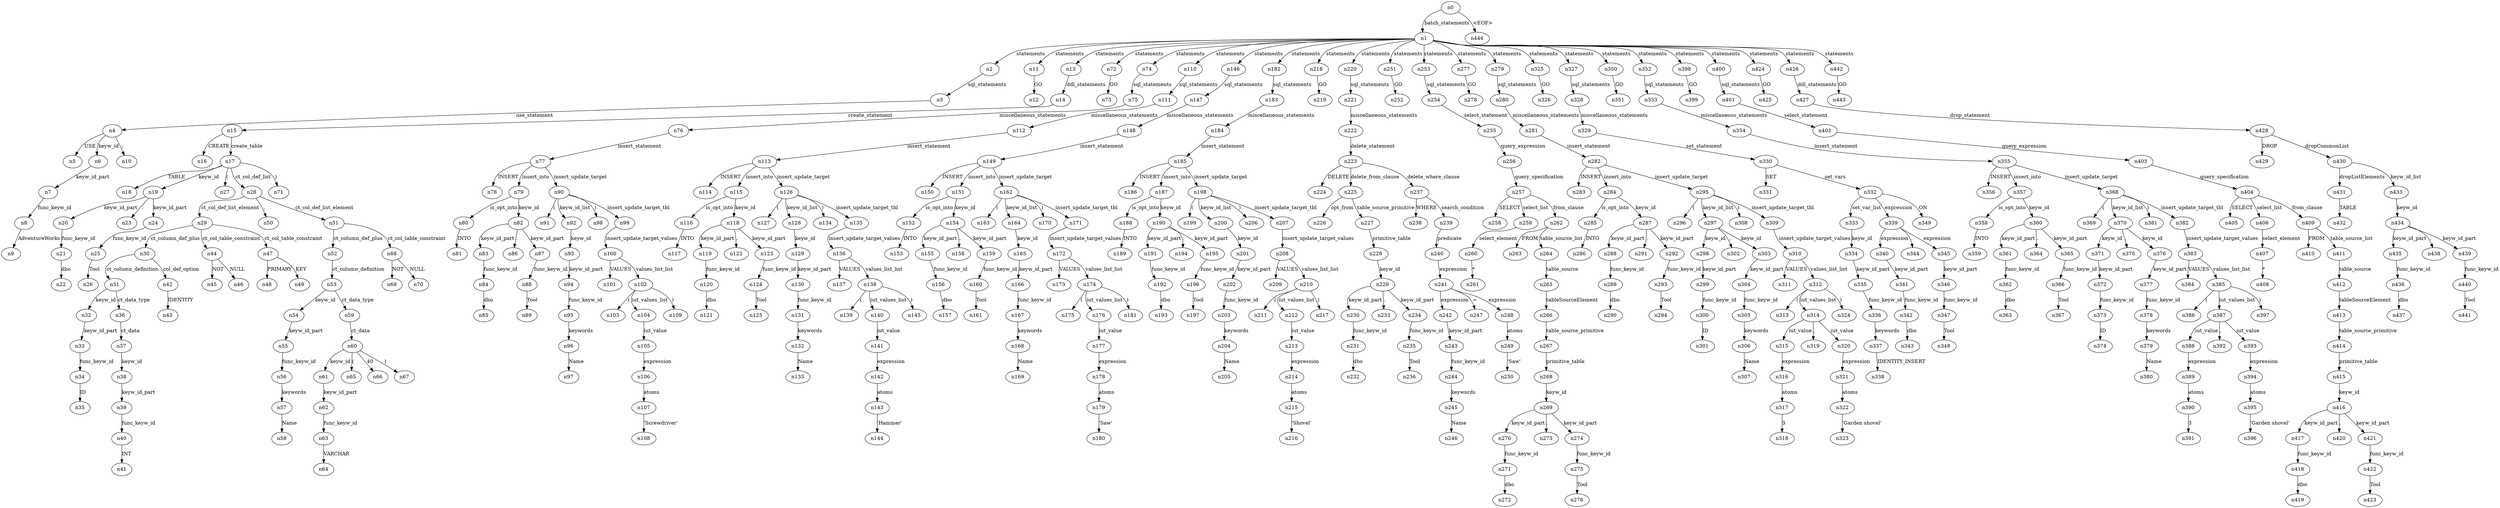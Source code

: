 digraph ParseTree {
  n0 -> n1 [label="batch_statements"];
  n1 -> n2 [label="statements"];
  n2 -> n3 [label="sql_statements"];
  n3 -> n4 [label="use_statement"];
  n4 -> n5 [label="USE"];
  n4 -> n6 [label="keyw_id"];
  n6 -> n7 [label="keyw_id_part"];
  n7 -> n8 [label="func_keyw_id"];
  n8 -> n9 [label="AdventureWorks"];
  n4 -> n10 [label=";"];
  n1 -> n11 [label="statements"];
  n11 -> n12 [label="GO"];
  n1 -> n13 [label="statements"];
  n13 -> n14 [label="ddl_statements"];
  n14 -> n15 [label="create_statement"];
  n15 -> n16 [label="CREATE"];
  n15 -> n17 [label="create_table"];
  n17 -> n18 [label="TABLE"];
  n17 -> n19 [label="keyw_id"];
  n19 -> n20 [label="keyw_id_part"];
  n20 -> n21 [label="func_keyw_id"];
  n21 -> n22 [label="dbo"];
  n19 -> n23 [label="."];
  n19 -> n24 [label="keyw_id_part"];
  n24 -> n25 [label="func_keyw_id"];
  n25 -> n26 [label="Tool"];
  n17 -> n27 [label="("];
  n17 -> n28 [label="ct_col_def_list"];
  n28 -> n29 [label="ct_col_def_list_element"];
  n29 -> n30 [label="ct_column_def_plus"];
  n30 -> n31 [label="ct_column_definition"];
  n31 -> n32 [label="keyw_id"];
  n32 -> n33 [label="keyw_id_part"];
  n33 -> n34 [label="func_keyw_id"];
  n34 -> n35 [label="ID"];
  n31 -> n36 [label="ct_data_type"];
  n36 -> n37 [label="ct_data"];
  n37 -> n38 [label="keyw_id"];
  n38 -> n39 [label="keyw_id_part"];
  n39 -> n40 [label="func_keyw_id"];
  n40 -> n41 [label="INT"];
  n30 -> n42 [label="col_def_option"];
  n42 -> n43 [label="IDENTITY"];
  n29 -> n44 [label="ct_col_table_constraint"];
  n44 -> n45 [label="NOT"];
  n44 -> n46 [label="NULL"];
  n29 -> n47 [label="ct_col_table_constraint"];
  n47 -> n48 [label="PRIMARY"];
  n47 -> n49 [label="KEY"];
  n28 -> n50 [label=","];
  n28 -> n51 [label="ct_col_def_list_element"];
  n51 -> n52 [label="ct_column_def_plus"];
  n52 -> n53 [label="ct_column_definition"];
  n53 -> n54 [label="keyw_id"];
  n54 -> n55 [label="keyw_id_part"];
  n55 -> n56 [label="func_keyw_id"];
  n56 -> n57 [label="keywords"];
  n57 -> n58 [label="Name"];
  n53 -> n59 [label="ct_data_type"];
  n59 -> n60 [label="ct_data"];
  n60 -> n61 [label="keyw_id"];
  n61 -> n62 [label="keyw_id_part"];
  n62 -> n63 [label="func_keyw_id"];
  n63 -> n64 [label="VARCHAR"];
  n60 -> n65 [label="("];
  n60 -> n66 [label="40"];
  n60 -> n67 [label=")"];
  n51 -> n68 [label="ct_col_table_constraint"];
  n68 -> n69 [label="NOT"];
  n68 -> n70 [label="NULL"];
  n17 -> n71 [label=")"];
  n1 -> n72 [label="statements"];
  n72 -> n73 [label="GO"];
  n1 -> n74 [label="statements"];
  n74 -> n75 [label="sql_statements"];
  n75 -> n76 [label="miscellaneous_statements"];
  n76 -> n77 [label="insert_statement"];
  n77 -> n78 [label="INSERT"];
  n77 -> n79 [label="insert_into"];
  n79 -> n80 [label="is_opt_into"];
  n80 -> n81 [label="INTO"];
  n79 -> n82 [label="keyw_id"];
  n82 -> n83 [label="keyw_id_part"];
  n83 -> n84 [label="func_keyw_id"];
  n84 -> n85 [label="dbo"];
  n82 -> n86 [label="."];
  n82 -> n87 [label="keyw_id_part"];
  n87 -> n88 [label="func_keyw_id"];
  n88 -> n89 [label="Tool"];
  n77 -> n90 [label="insert_update_target"];
  n90 -> n91 [label="("];
  n90 -> n92 [label="keyw_id_list"];
  n92 -> n93 [label="keyw_id"];
  n93 -> n94 [label="keyw_id_part"];
  n94 -> n95 [label="func_keyw_id"];
  n95 -> n96 [label="keywords"];
  n96 -> n97 [label="Name"];
  n90 -> n98 [label=")"];
  n90 -> n99 [label="insert_update_target_tbl"];
  n99 -> n100 [label="insert_update_target_values"];
  n100 -> n101 [label="VALUES"];
  n100 -> n102 [label="values_list_list"];
  n102 -> n103 [label="("];
  n102 -> n104 [label="iut_values_list"];
  n104 -> n105 [label="iut_value"];
  n105 -> n106 [label="expression"];
  n106 -> n107 [label="atoms"];
  n107 -> n108 [label="'Screwdriver'"];
  n102 -> n109 [label=")"];
  n1 -> n110 [label="statements"];
  n110 -> n111 [label="sql_statements"];
  n111 -> n112 [label="miscellaneous_statements"];
  n112 -> n113 [label="insert_statement"];
  n113 -> n114 [label="INSERT"];
  n113 -> n115 [label="insert_into"];
  n115 -> n116 [label="is_opt_into"];
  n116 -> n117 [label="INTO"];
  n115 -> n118 [label="keyw_id"];
  n118 -> n119 [label="keyw_id_part"];
  n119 -> n120 [label="func_keyw_id"];
  n120 -> n121 [label="dbo"];
  n118 -> n122 [label="."];
  n118 -> n123 [label="keyw_id_part"];
  n123 -> n124 [label="func_keyw_id"];
  n124 -> n125 [label="Tool"];
  n113 -> n126 [label="insert_update_target"];
  n126 -> n127 [label="("];
  n126 -> n128 [label="keyw_id_list"];
  n128 -> n129 [label="keyw_id"];
  n129 -> n130 [label="keyw_id_part"];
  n130 -> n131 [label="func_keyw_id"];
  n131 -> n132 [label="keywords"];
  n132 -> n133 [label="Name"];
  n126 -> n134 [label=")"];
  n126 -> n135 [label="insert_update_target_tbl"];
  n135 -> n136 [label="insert_update_target_values"];
  n136 -> n137 [label="VALUES"];
  n136 -> n138 [label="values_list_list"];
  n138 -> n139 [label="("];
  n138 -> n140 [label="iut_values_list"];
  n140 -> n141 [label="iut_value"];
  n141 -> n142 [label="expression"];
  n142 -> n143 [label="atoms"];
  n143 -> n144 [label="'Hammer'"];
  n138 -> n145 [label=")"];
  n1 -> n146 [label="statements"];
  n146 -> n147 [label="sql_statements"];
  n147 -> n148 [label="miscellaneous_statements"];
  n148 -> n149 [label="insert_statement"];
  n149 -> n150 [label="INSERT"];
  n149 -> n151 [label="insert_into"];
  n151 -> n152 [label="is_opt_into"];
  n152 -> n153 [label="INTO"];
  n151 -> n154 [label="keyw_id"];
  n154 -> n155 [label="keyw_id_part"];
  n155 -> n156 [label="func_keyw_id"];
  n156 -> n157 [label="dbo"];
  n154 -> n158 [label="."];
  n154 -> n159 [label="keyw_id_part"];
  n159 -> n160 [label="func_keyw_id"];
  n160 -> n161 [label="Tool"];
  n149 -> n162 [label="insert_update_target"];
  n162 -> n163 [label="("];
  n162 -> n164 [label="keyw_id_list"];
  n164 -> n165 [label="keyw_id"];
  n165 -> n166 [label="keyw_id_part"];
  n166 -> n167 [label="func_keyw_id"];
  n167 -> n168 [label="keywords"];
  n168 -> n169 [label="Name"];
  n162 -> n170 [label=")"];
  n162 -> n171 [label="insert_update_target_tbl"];
  n171 -> n172 [label="insert_update_target_values"];
  n172 -> n173 [label="VALUES"];
  n172 -> n174 [label="values_list_list"];
  n174 -> n175 [label="("];
  n174 -> n176 [label="iut_values_list"];
  n176 -> n177 [label="iut_value"];
  n177 -> n178 [label="expression"];
  n178 -> n179 [label="atoms"];
  n179 -> n180 [label="'Saw'"];
  n174 -> n181 [label=")"];
  n1 -> n182 [label="statements"];
  n182 -> n183 [label="sql_statements"];
  n183 -> n184 [label="miscellaneous_statements"];
  n184 -> n185 [label="insert_statement"];
  n185 -> n186 [label="INSERT"];
  n185 -> n187 [label="insert_into"];
  n187 -> n188 [label="is_opt_into"];
  n188 -> n189 [label="INTO"];
  n187 -> n190 [label="keyw_id"];
  n190 -> n191 [label="keyw_id_part"];
  n191 -> n192 [label="func_keyw_id"];
  n192 -> n193 [label="dbo"];
  n190 -> n194 [label="."];
  n190 -> n195 [label="keyw_id_part"];
  n195 -> n196 [label="func_keyw_id"];
  n196 -> n197 [label="Tool"];
  n185 -> n198 [label="insert_update_target"];
  n198 -> n199 [label="("];
  n198 -> n200 [label="keyw_id_list"];
  n200 -> n201 [label="keyw_id"];
  n201 -> n202 [label="keyw_id_part"];
  n202 -> n203 [label="func_keyw_id"];
  n203 -> n204 [label="keywords"];
  n204 -> n205 [label="Name"];
  n198 -> n206 [label=")"];
  n198 -> n207 [label="insert_update_target_tbl"];
  n207 -> n208 [label="insert_update_target_values"];
  n208 -> n209 [label="VALUES"];
  n208 -> n210 [label="values_list_list"];
  n210 -> n211 [label="("];
  n210 -> n212 [label="iut_values_list"];
  n212 -> n213 [label="iut_value"];
  n213 -> n214 [label="expression"];
  n214 -> n215 [label="atoms"];
  n215 -> n216 [label="'Shovel'"];
  n210 -> n217 [label=")"];
  n1 -> n218 [label="statements"];
  n218 -> n219 [label="GO"];
  n1 -> n220 [label="statements"];
  n220 -> n221 [label="sql_statements"];
  n221 -> n222 [label="miscellaneous_statements"];
  n222 -> n223 [label="delete_statement"];
  n223 -> n224 [label="DELETE"];
  n223 -> n225 [label="delete_from_clause"];
  n225 -> n226 [label="opt_from"];
  n225 -> n227 [label="table_source_primitive"];
  n227 -> n228 [label="primitive_table"];
  n228 -> n229 [label="keyw_id"];
  n229 -> n230 [label="keyw_id_part"];
  n230 -> n231 [label="func_keyw_id"];
  n231 -> n232 [label="dbo"];
  n229 -> n233 [label="."];
  n229 -> n234 [label="keyw_id_part"];
  n234 -> n235 [label="func_keyw_id"];
  n235 -> n236 [label="Tool"];
  n223 -> n237 [label="delete_where_clause"];
  n237 -> n238 [label="WHERE"];
  n237 -> n239 [label="search_condition"];
  n239 -> n240 [label="predicate"];
  n240 -> n241 [label="expression"];
  n241 -> n242 [label="expression"];
  n242 -> n243 [label="keyw_id_part"];
  n243 -> n244 [label="func_keyw_id"];
  n244 -> n245 [label="keywords"];
  n245 -> n246 [label="Name"];
  n241 -> n247 [label="="];
  n241 -> n248 [label="expression"];
  n248 -> n249 [label="atoms"];
  n249 -> n250 [label="'Saw'"];
  n1 -> n251 [label="statements"];
  n251 -> n252 [label="GO"];
  n1 -> n253 [label="statements"];
  n253 -> n254 [label="sql_statements"];
  n254 -> n255 [label="select_statement"];
  n255 -> n256 [label="query_expression"];
  n256 -> n257 [label="query_specification"];
  n257 -> n258 [label="SELECT"];
  n257 -> n259 [label="select_list"];
  n259 -> n260 [label="select_element"];
  n260 -> n261 [label="*"];
  n257 -> n262 [label="from_clause"];
  n262 -> n263 [label="FROM"];
  n262 -> n264 [label="table_source_list"];
  n264 -> n265 [label="table_source"];
  n265 -> n266 [label="tableSourceElement"];
  n266 -> n267 [label="table_source_primitive"];
  n267 -> n268 [label="primitive_table"];
  n268 -> n269 [label="keyw_id"];
  n269 -> n270 [label="keyw_id_part"];
  n270 -> n271 [label="func_keyw_id"];
  n271 -> n272 [label="dbo"];
  n269 -> n273 [label="."];
  n269 -> n274 [label="keyw_id_part"];
  n274 -> n275 [label="func_keyw_id"];
  n275 -> n276 [label="Tool"];
  n1 -> n277 [label="statements"];
  n277 -> n278 [label="GO"];
  n1 -> n279 [label="statements"];
  n279 -> n280 [label="sql_statements"];
  n280 -> n281 [label="miscellaneous_statements"];
  n281 -> n282 [label="insert_statement"];
  n282 -> n283 [label="INSERT"];
  n282 -> n284 [label="insert_into"];
  n284 -> n285 [label="is_opt_into"];
  n285 -> n286 [label="INTO"];
  n284 -> n287 [label="keyw_id"];
  n287 -> n288 [label="keyw_id_part"];
  n288 -> n289 [label="func_keyw_id"];
  n289 -> n290 [label="dbo"];
  n287 -> n291 [label="."];
  n287 -> n292 [label="keyw_id_part"];
  n292 -> n293 [label="func_keyw_id"];
  n293 -> n294 [label="Tool"];
  n282 -> n295 [label="insert_update_target"];
  n295 -> n296 [label="("];
  n295 -> n297 [label="keyw_id_list"];
  n297 -> n298 [label="keyw_id"];
  n298 -> n299 [label="keyw_id_part"];
  n299 -> n300 [label="func_keyw_id"];
  n300 -> n301 [label="ID"];
  n297 -> n302 [label=","];
  n297 -> n303 [label="keyw_id"];
  n303 -> n304 [label="keyw_id_part"];
  n304 -> n305 [label="func_keyw_id"];
  n305 -> n306 [label="keywords"];
  n306 -> n307 [label="Name"];
  n295 -> n308 [label=")"];
  n295 -> n309 [label="insert_update_target_tbl"];
  n309 -> n310 [label="insert_update_target_values"];
  n310 -> n311 [label="VALUES"];
  n310 -> n312 [label="values_list_list"];
  n312 -> n313 [label="("];
  n312 -> n314 [label="iut_values_list"];
  n314 -> n315 [label="iut_value"];
  n315 -> n316 [label="expression"];
  n316 -> n317 [label="atoms"];
  n317 -> n318 [label="3"];
  n314 -> n319 [label=","];
  n314 -> n320 [label="iut_value"];
  n320 -> n321 [label="expression"];
  n321 -> n322 [label="atoms"];
  n322 -> n323 [label="'Garden shovel'"];
  n312 -> n324 [label=")"];
  n1 -> n325 [label="statements"];
  n325 -> n326 [label="GO"];
  n1 -> n327 [label="statements"];
  n327 -> n328 [label="sql_statements"];
  n328 -> n329 [label="miscellaneous_statements"];
  n329 -> n330 [label="set_statement"];
  n330 -> n331 [label="SET"];
  n330 -> n332 [label="set_vars"];
  n332 -> n333 [label="set_var_list"];
  n333 -> n334 [label="keyw_id"];
  n334 -> n335 [label="keyw_id_part"];
  n335 -> n336 [label="func_keyw_id"];
  n336 -> n337 [label="keywords"];
  n337 -> n338 [label="IDENTITY_INSERT"];
  n332 -> n339 [label="expression"];
  n339 -> n340 [label="expression"];
  n340 -> n341 [label="keyw_id_part"];
  n341 -> n342 [label="func_keyw_id"];
  n342 -> n343 [label="dbo"];
  n339 -> n344 [label="."];
  n339 -> n345 [label="expression"];
  n345 -> n346 [label="keyw_id_part"];
  n346 -> n347 [label="func_keyw_id"];
  n347 -> n348 [label="Tool"];
  n332 -> n349 [label="ON"];
  n1 -> n350 [label="statements"];
  n350 -> n351 [label="GO"];
  n1 -> n352 [label="statements"];
  n352 -> n353 [label="sql_statements"];
  n353 -> n354 [label="miscellaneous_statements"];
  n354 -> n355 [label="insert_statement"];
  n355 -> n356 [label="INSERT"];
  n355 -> n357 [label="insert_into"];
  n357 -> n358 [label="is_opt_into"];
  n358 -> n359 [label="INTO"];
  n357 -> n360 [label="keyw_id"];
  n360 -> n361 [label="keyw_id_part"];
  n361 -> n362 [label="func_keyw_id"];
  n362 -> n363 [label="dbo"];
  n360 -> n364 [label="."];
  n360 -> n365 [label="keyw_id_part"];
  n365 -> n366 [label="func_keyw_id"];
  n366 -> n367 [label="Tool"];
  n355 -> n368 [label="insert_update_target"];
  n368 -> n369 [label="("];
  n368 -> n370 [label="keyw_id_list"];
  n370 -> n371 [label="keyw_id"];
  n371 -> n372 [label="keyw_id_part"];
  n372 -> n373 [label="func_keyw_id"];
  n373 -> n374 [label="ID"];
  n370 -> n375 [label=","];
  n370 -> n376 [label="keyw_id"];
  n376 -> n377 [label="keyw_id_part"];
  n377 -> n378 [label="func_keyw_id"];
  n378 -> n379 [label="keywords"];
  n379 -> n380 [label="Name"];
  n368 -> n381 [label=")"];
  n368 -> n382 [label="insert_update_target_tbl"];
  n382 -> n383 [label="insert_update_target_values"];
  n383 -> n384 [label="VALUES"];
  n383 -> n385 [label="values_list_list"];
  n385 -> n386 [label="("];
  n385 -> n387 [label="iut_values_list"];
  n387 -> n388 [label="iut_value"];
  n388 -> n389 [label="expression"];
  n389 -> n390 [label="atoms"];
  n390 -> n391 [label="3"];
  n387 -> n392 [label=","];
  n387 -> n393 [label="iut_value"];
  n393 -> n394 [label="expression"];
  n394 -> n395 [label="atoms"];
  n395 -> n396 [label="'Garden shovel'"];
  n385 -> n397 [label=")"];
  n1 -> n398 [label="statements"];
  n398 -> n399 [label="GO"];
  n1 -> n400 [label="statements"];
  n400 -> n401 [label="sql_statements"];
  n401 -> n402 [label="select_statement"];
  n402 -> n403 [label="query_expression"];
  n403 -> n404 [label="query_specification"];
  n404 -> n405 [label="SELECT"];
  n404 -> n406 [label="select_list"];
  n406 -> n407 [label="select_element"];
  n407 -> n408 [label="*"];
  n404 -> n409 [label="from_clause"];
  n409 -> n410 [label="FROM"];
  n409 -> n411 [label="table_source_list"];
  n411 -> n412 [label="table_source"];
  n412 -> n413 [label="tableSourceElement"];
  n413 -> n414 [label="table_source_primitive"];
  n414 -> n415 [label="primitive_table"];
  n415 -> n416 [label="keyw_id"];
  n416 -> n417 [label="keyw_id_part"];
  n417 -> n418 [label="func_keyw_id"];
  n418 -> n419 [label="dbo"];
  n416 -> n420 [label="."];
  n416 -> n421 [label="keyw_id_part"];
  n421 -> n422 [label="func_keyw_id"];
  n422 -> n423 [label="Tool"];
  n1 -> n424 [label="statements"];
  n424 -> n425 [label="GO"];
  n1 -> n426 [label="statements"];
  n426 -> n427 [label="ddl_statements"];
  n427 -> n428 [label="drop_statement"];
  n428 -> n429 [label="DROP"];
  n428 -> n430 [label="dropCommonList"];
  n430 -> n431 [label="dropListElements"];
  n431 -> n432 [label="TABLE"];
  n430 -> n433 [label="keyw_id_list"];
  n433 -> n434 [label="keyw_id"];
  n434 -> n435 [label="keyw_id_part"];
  n435 -> n436 [label="func_keyw_id"];
  n436 -> n437 [label="dbo"];
  n434 -> n438 [label="."];
  n434 -> n439 [label="keyw_id_part"];
  n439 -> n440 [label="func_keyw_id"];
  n440 -> n441 [label="Tool"];
  n1 -> n442 [label="statements"];
  n442 -> n443 [label="GO"];
  n0 -> n444 [label="<EOF>"];
}